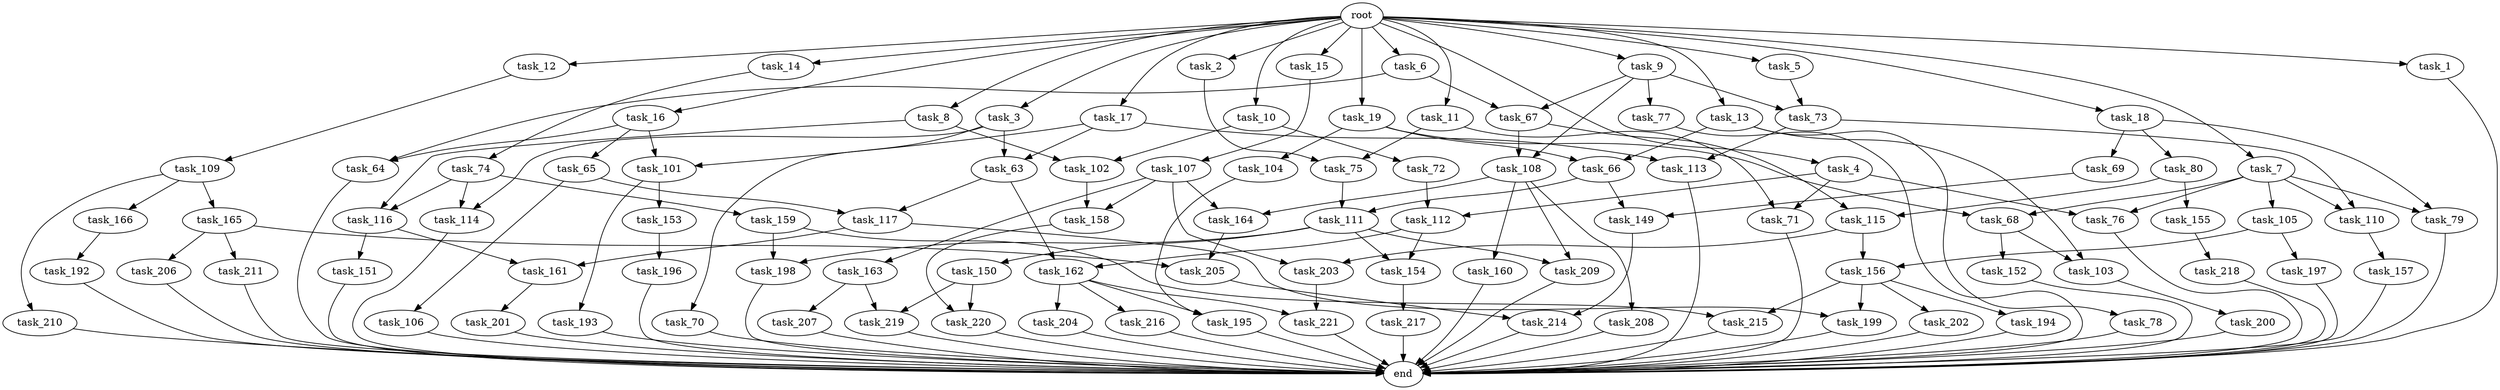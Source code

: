 digraph G {
  task_207 [size="34359738.368000"];
  task_149 [size="343597383.680000"];
  task_192 [size="34359738.368000"];
  task_16 [size="1.024000"];
  task_64 [size="1073741824.000000"];
  task_115 [size="627065225.216000"];
  task_158 [size="386547056.640000"];
  task_19 [size="1.024000"];
  task_12 [size="1.024000"];
  task_150 [size="77309411.328000"];
  task_14 [size="1.024000"];
  task_102 [size="970662608.896000"];
  task_11 [size="1.024000"];
  task_113 [size="455266533.376000"];
  task_68 [size="498216206.336000"];
  task_101 [size="1279900254.208000"];
  task_117 [size="584115552.256000"];
  task_162 [size="764504178.688000"];
  task_151 [size="549755813.888000"];
  task_219 [size="111669149.696000"];
  task_107 [size="137438953.472000"];
  task_6 [size="1.024000"];
  task_108 [size="1099511627.776000"];
  task_156 [size="730144440.320000"];
  task_103 [size="249108103.168000"];
  task_79 [size="1116691496.960000"];
  task_72 [size="549755813.888000"];
  task_200 [size="549755813.888000"];
  task_5 [size="1.024000"];
  task_63 [size="455266533.376000"];
  task_217 [size="34359738.368000"];
  root [size="0.000000"];
  task_202 [size="137438953.472000"];
  task_216 [size="34359738.368000"];
  task_104 [size="77309411.328000"];
  task_7 [size="1.024000"];
  task_74 [size="858993459.200000"];
  task_18 [size="1.024000"];
  task_220 [size="386547056.640000"];
  task_1 [size="1.024000"];
  task_152 [size="214748364.800000"];
  task_106 [size="34359738.368000"];
  task_157 [size="309237645.312000"];
  task_198 [size="498216206.336000"];
  task_215 [size="558345748.480000"];
  task_203 [size="1005022347.264000"];
  task_155 [size="77309411.328000"];
  task_77 [size="549755813.888000"];
  task_210 [size="77309411.328000"];
  task_165 [size="77309411.328000"];
  task_209 [size="292057776.128000"];
  task_110 [size="455266533.376000"];
  task_153 [size="420906795.008000"];
  task_66 [size="111669149.696000"];
  task_4 [size="1.024000"];
  task_218 [size="858993459.200000"];
  task_159 [size="34359738.368000"];
  task_112 [size="558345748.480000"];
  task_199 [size="833223655.424000"];
  task_65 [size="858993459.200000"];
  task_208 [size="214748364.800000"];
  task_76 [size="558345748.480000"];
  task_17 [size="1.024000"];
  task_73 [size="1245540515.840000"];
  task_154 [size="292057776.128000"];
  task_10 [size="1.024000"];
  task_196 [size="137438953.472000"];
  task_13 [size="1.024000"];
  task_163 [size="309237645.312000"];
  task_69 [size="695784701.952000"];
  task_214 [size="996432412.672000"];
  task_75 [size="730144440.320000"];
  task_111 [size="523986010.112000"];
  task_15 [size="1.024000"];
  end [size="0.000000"];
  task_164 [size="523986010.112000"];
  task_211 [size="549755813.888000"];
  task_114 [size="68719476.736000"];
  task_70 [size="34359738.368000"];
  task_160 [size="214748364.800000"];
  task_193 [size="420906795.008000"];
  task_78 [size="34359738.368000"];
  task_3 [size="1.024000"];
  task_166 [size="77309411.328000"];
  task_71 [size="446676598.784000"];
  task_197 [size="34359738.368000"];
  task_105 [size="420906795.008000"];
  task_201 [size="214748364.800000"];
  task_194 [size="137438953.472000"];
  task_109 [size="77309411.328000"];
  task_8 [size="1.024000"];
  task_9 [size="1.024000"];
  task_2 [size="1.024000"];
  task_67 [size="764504178.688000"];
  task_161 [size="1245540515.840000"];
  task_80 [size="695784701.952000"];
  task_204 [size="34359738.368000"];
  task_195 [size="455266533.376000"];
  task_205 [size="584115552.256000"];
  task_116 [size="455266533.376000"];
  task_221 [size="171798691.840000"];
  task_206 [size="549755813.888000"];

  task_207 -> end [size="1.000000"];
  task_149 -> task_214 [size="134217728.000000"];
  task_192 -> end [size="1.000000"];
  task_16 -> task_101 [size="838860800.000000"];
  task_16 -> task_64 [size="838860800.000000"];
  task_16 -> task_65 [size="838860800.000000"];
  task_64 -> end [size="1.000000"];
  task_115 -> task_156 [size="679477248.000000"];
  task_115 -> task_203 [size="679477248.000000"];
  task_158 -> task_220 [size="301989888.000000"];
  task_19 -> task_66 [size="75497472.000000"];
  task_19 -> task_104 [size="75497472.000000"];
  task_19 -> task_68 [size="75497472.000000"];
  task_12 -> task_109 [size="75497472.000000"];
  task_150 -> task_220 [size="75497472.000000"];
  task_150 -> task_219 [size="75497472.000000"];
  task_14 -> task_74 [size="838860800.000000"];
  task_102 -> task_158 [size="75497472.000000"];
  task_11 -> task_71 [size="301989888.000000"];
  task_11 -> task_75 [size="301989888.000000"];
  task_113 -> end [size="1.000000"];
  task_68 -> task_152 [size="209715200.000000"];
  task_68 -> task_103 [size="209715200.000000"];
  task_101 -> task_153 [size="411041792.000000"];
  task_101 -> task_193 [size="411041792.000000"];
  task_117 -> task_161 [size="679477248.000000"];
  task_117 -> task_199 [size="679477248.000000"];
  task_162 -> task_216 [size="33554432.000000"];
  task_162 -> task_221 [size="33554432.000000"];
  task_162 -> task_195 [size="33554432.000000"];
  task_162 -> task_204 [size="33554432.000000"];
  task_151 -> end [size="1.000000"];
  task_219 -> end [size="1.000000"];
  task_107 -> task_163 [size="301989888.000000"];
  task_107 -> task_203 [size="301989888.000000"];
  task_107 -> task_158 [size="301989888.000000"];
  task_107 -> task_164 [size="301989888.000000"];
  task_6 -> task_64 [size="209715200.000000"];
  task_6 -> task_67 [size="209715200.000000"];
  task_108 -> task_209 [size="209715200.000000"];
  task_108 -> task_164 [size="209715200.000000"];
  task_108 -> task_208 [size="209715200.000000"];
  task_108 -> task_160 [size="209715200.000000"];
  task_156 -> task_202 [size="134217728.000000"];
  task_156 -> task_215 [size="134217728.000000"];
  task_156 -> task_194 [size="134217728.000000"];
  task_156 -> task_199 [size="134217728.000000"];
  task_103 -> task_200 [size="536870912.000000"];
  task_79 -> end [size="1.000000"];
  task_72 -> task_112 [size="411041792.000000"];
  task_200 -> end [size="1.000000"];
  task_5 -> task_73 [size="679477248.000000"];
  task_63 -> task_162 [size="536870912.000000"];
  task_63 -> task_117 [size="536870912.000000"];
  task_217 -> end [size="1.000000"];
  root -> task_2 [size="1.000000"];
  root -> task_7 [size="1.000000"];
  root -> task_5 [size="1.000000"];
  root -> task_11 [size="1.000000"];
  root -> task_10 [size="1.000000"];
  root -> task_16 [size="1.000000"];
  root -> task_4 [size="1.000000"];
  root -> task_17 [size="1.000000"];
  root -> task_3 [size="1.000000"];
  root -> task_13 [size="1.000000"];
  root -> task_18 [size="1.000000"];
  root -> task_9 [size="1.000000"];
  root -> task_19 [size="1.000000"];
  root -> task_6 [size="1.000000"];
  root -> task_14 [size="1.000000"];
  root -> task_8 [size="1.000000"];
  root -> task_12 [size="1.000000"];
  root -> task_15 [size="1.000000"];
  root -> task_1 [size="1.000000"];
  task_202 -> end [size="1.000000"];
  task_216 -> end [size="1.000000"];
  task_104 -> task_195 [size="411041792.000000"];
  task_7 -> task_68 [size="411041792.000000"];
  task_7 -> task_105 [size="411041792.000000"];
  task_7 -> task_76 [size="411041792.000000"];
  task_7 -> task_79 [size="411041792.000000"];
  task_7 -> task_110 [size="411041792.000000"];
  task_74 -> task_114 [size="33554432.000000"];
  task_74 -> task_116 [size="33554432.000000"];
  task_74 -> task_159 [size="33554432.000000"];
  task_18 -> task_80 [size="679477248.000000"];
  task_18 -> task_69 [size="679477248.000000"];
  task_18 -> task_79 [size="679477248.000000"];
  task_220 -> end [size="1.000000"];
  task_1 -> end [size="1.000000"];
  task_152 -> end [size="1.000000"];
  task_106 -> end [size="1.000000"];
  task_157 -> end [size="1.000000"];
  task_198 -> end [size="1.000000"];
  task_215 -> end [size="1.000000"];
  task_203 -> task_221 [size="134217728.000000"];
  task_155 -> task_218 [size="838860800.000000"];
  task_77 -> end [size="1.000000"];
  task_210 -> end [size="1.000000"];
  task_165 -> task_205 [size="536870912.000000"];
  task_165 -> task_211 [size="536870912.000000"];
  task_165 -> task_206 [size="536870912.000000"];
  task_209 -> end [size="1.000000"];
  task_110 -> task_157 [size="301989888.000000"];
  task_153 -> task_196 [size="134217728.000000"];
  task_66 -> task_111 [size="301989888.000000"];
  task_66 -> task_149 [size="301989888.000000"];
  task_4 -> task_71 [size="134217728.000000"];
  task_4 -> task_76 [size="134217728.000000"];
  task_4 -> task_112 [size="134217728.000000"];
  task_218 -> end [size="1.000000"];
  task_159 -> task_215 [size="411041792.000000"];
  task_159 -> task_198 [size="411041792.000000"];
  task_112 -> task_162 [size="209715200.000000"];
  task_112 -> task_154 [size="209715200.000000"];
  task_199 -> end [size="1.000000"];
  task_65 -> task_106 [size="33554432.000000"];
  task_65 -> task_117 [size="33554432.000000"];
  task_208 -> end [size="1.000000"];
  task_76 -> end [size="1.000000"];
  task_17 -> task_113 [size="411041792.000000"];
  task_17 -> task_101 [size="411041792.000000"];
  task_17 -> task_63 [size="411041792.000000"];
  task_73 -> task_113 [size="33554432.000000"];
  task_73 -> task_110 [size="33554432.000000"];
  task_154 -> task_217 [size="33554432.000000"];
  task_10 -> task_102 [size="536870912.000000"];
  task_10 -> task_72 [size="536870912.000000"];
  task_196 -> end [size="1.000000"];
  task_13 -> task_66 [size="33554432.000000"];
  task_13 -> task_103 [size="33554432.000000"];
  task_13 -> task_78 [size="33554432.000000"];
  task_163 -> task_207 [size="33554432.000000"];
  task_163 -> task_219 [size="33554432.000000"];
  task_69 -> task_149 [size="33554432.000000"];
  task_214 -> end [size="1.000000"];
  task_75 -> task_111 [size="209715200.000000"];
  task_111 -> task_150 [size="75497472.000000"];
  task_111 -> task_209 [size="75497472.000000"];
  task_111 -> task_154 [size="75497472.000000"];
  task_111 -> task_198 [size="75497472.000000"];
  task_15 -> task_107 [size="134217728.000000"];
  task_164 -> task_205 [size="33554432.000000"];
  task_211 -> end [size="1.000000"];
  task_114 -> end [size="1.000000"];
  task_70 -> end [size="1.000000"];
  task_160 -> end [size="1.000000"];
  task_193 -> end [size="1.000000"];
  task_78 -> end [size="1.000000"];
  task_3 -> task_70 [size="33554432.000000"];
  task_3 -> task_114 [size="33554432.000000"];
  task_3 -> task_63 [size="33554432.000000"];
  task_166 -> task_192 [size="33554432.000000"];
  task_71 -> end [size="1.000000"];
  task_197 -> end [size="1.000000"];
  task_105 -> task_156 [size="33554432.000000"];
  task_105 -> task_197 [size="33554432.000000"];
  task_201 -> end [size="1.000000"];
  task_194 -> end [size="1.000000"];
  task_109 -> task_166 [size="75497472.000000"];
  task_109 -> task_210 [size="75497472.000000"];
  task_109 -> task_165 [size="75497472.000000"];
  task_8 -> task_102 [size="411041792.000000"];
  task_8 -> task_116 [size="411041792.000000"];
  task_9 -> task_108 [size="536870912.000000"];
  task_9 -> task_73 [size="536870912.000000"];
  task_9 -> task_67 [size="536870912.000000"];
  task_9 -> task_77 [size="536870912.000000"];
  task_2 -> task_75 [size="411041792.000000"];
  task_67 -> task_108 [size="536870912.000000"];
  task_67 -> task_115 [size="536870912.000000"];
  task_161 -> task_201 [size="209715200.000000"];
  task_80 -> task_115 [size="75497472.000000"];
  task_80 -> task_155 [size="75497472.000000"];
  task_204 -> end [size="1.000000"];
  task_195 -> end [size="1.000000"];
  task_205 -> task_214 [size="838860800.000000"];
  task_116 -> task_161 [size="536870912.000000"];
  task_116 -> task_151 [size="536870912.000000"];
  task_221 -> end [size="1.000000"];
  task_206 -> end [size="1.000000"];
}
